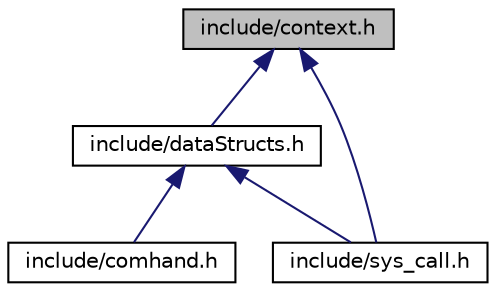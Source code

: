 digraph "include/context.h"
{
 // LATEX_PDF_SIZE
  edge [fontname="Helvetica",fontsize="10",labelfontname="Helvetica",labelfontsize="10"];
  node [fontname="Helvetica",fontsize="10",shape=record];
  Node1 [label="include/context.h",height=0.2,width=0.4,color="black", fillcolor="grey75", style="filled", fontcolor="black",tooltip="Header file that holds the context struct."];
  Node1 -> Node2 [dir="back",color="midnightblue",fontsize="10",style="solid"];
  Node2 [label="include/dataStructs.h",height=0.2,width=0.4,color="black", fillcolor="white", style="filled",URL="$dataStructs_8h.html",tooltip="Data structures associated with processes and the functions to go with them."];
  Node2 -> Node3 [dir="back",color="midnightblue",fontsize="10",style="solid"];
  Node3 [label="include/comhand.h",height=0.2,width=0.4,color="black", fillcolor="white", style="filled",URL="$comhand_8h.html",tooltip="A set of functions that allow users to interact with the OS."];
  Node2 -> Node4 [dir="back",color="midnightblue",fontsize="10",style="solid"];
  Node4 [label="include/sys_call.h",height=0.2,width=0.4,color="black", fillcolor="white", style="filled",URL="$sys__call_8h.html",tooltip="Header file for the sys_call function."];
  Node1 -> Node4 [dir="back",color="midnightblue",fontsize="10",style="solid"];
}
